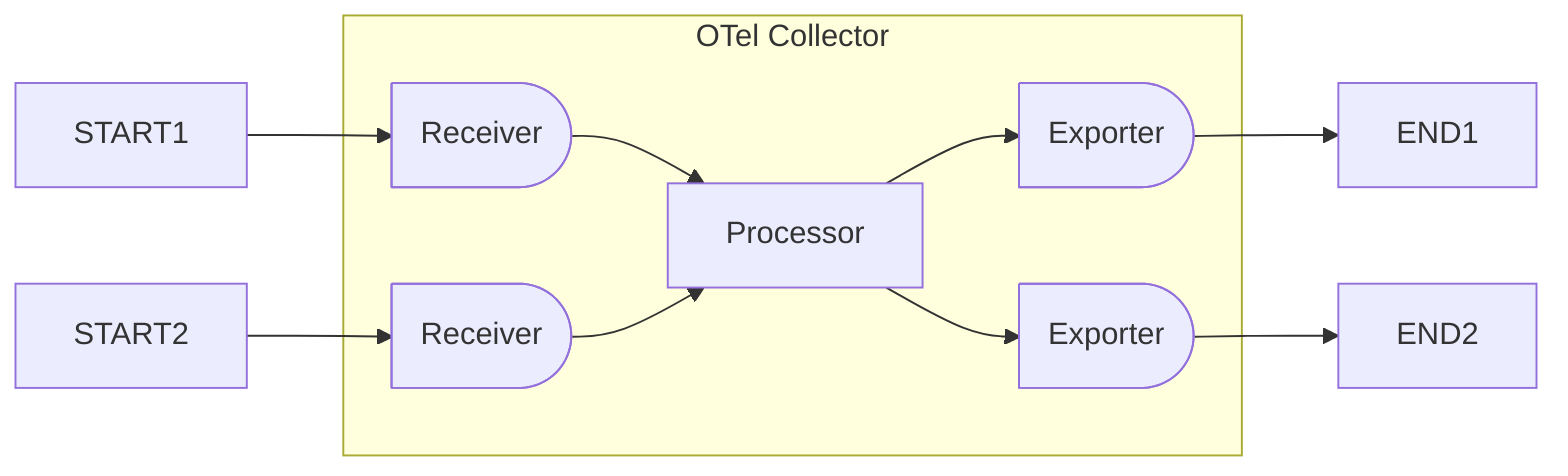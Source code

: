 flowchart LR
    START1:::hidden --> Receiver1
    START2:::hidden --> Receiver2
    Processor --> Exporter1 & Exporter2
    Receiver1 & Receiver2 --> Processor
    Exporter1 --> END1:::hidden
    Exporter2 --> END2:::hidden

    subgraph Collector["OTel Collector"]
        Receiver1["Receiver"]@{ shape: delay }
        Receiver2["Receiver"]@{ shape: delay }
        Processor["Processor"]
        Exporter1["Exporter"]@{shape: delay}
        Exporter2["Exporter"]@{shape: delay}
    end

class Collector container;
class Processor,Receiver1,Receiver2,Exporter1,Exporter2 box;
class Processor rounded;
class Exporter1,Exporter2 mirror;